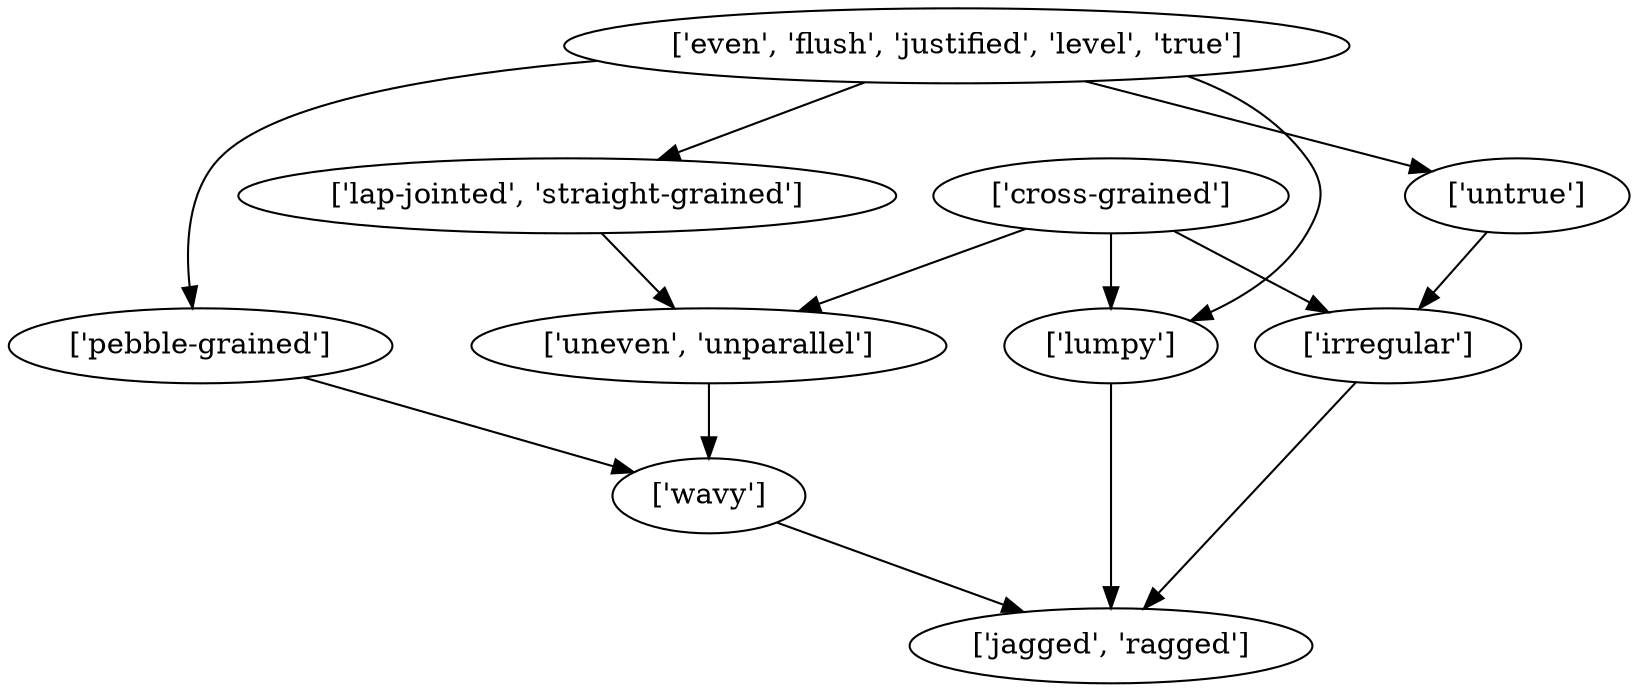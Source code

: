 strict digraph  {
	"['wavy']" -> "['jagged', 'ragged']";
	"['lap-jointed', 'straight-grained']" -> "['uneven', 'unparallel']";
	"['uneven', 'unparallel']" -> "['wavy']";
	"['even', 'flush', 'justified', 'level', 'true']" -> "['lap-jointed', 'straight-grained']";
	"['even', 'flush', 'justified', 'level', 'true']" -> "['pebble-grained']";
	"['even', 'flush', 'justified', 'level', 'true']" -> "['untrue']";
	"['even', 'flush', 'justified', 'level', 'true']" -> "['lumpy']";
	"['pebble-grained']" -> "['wavy']";
	"['untrue']" -> "['irregular']";
	"['lumpy']" -> "['jagged', 'ragged']";
	"['irregular']" -> "['jagged', 'ragged']";
	"['cross-grained']" -> "['uneven', 'unparallel']";
	"['cross-grained']" -> "['lumpy']";
	"['cross-grained']" -> "['irregular']";
}

